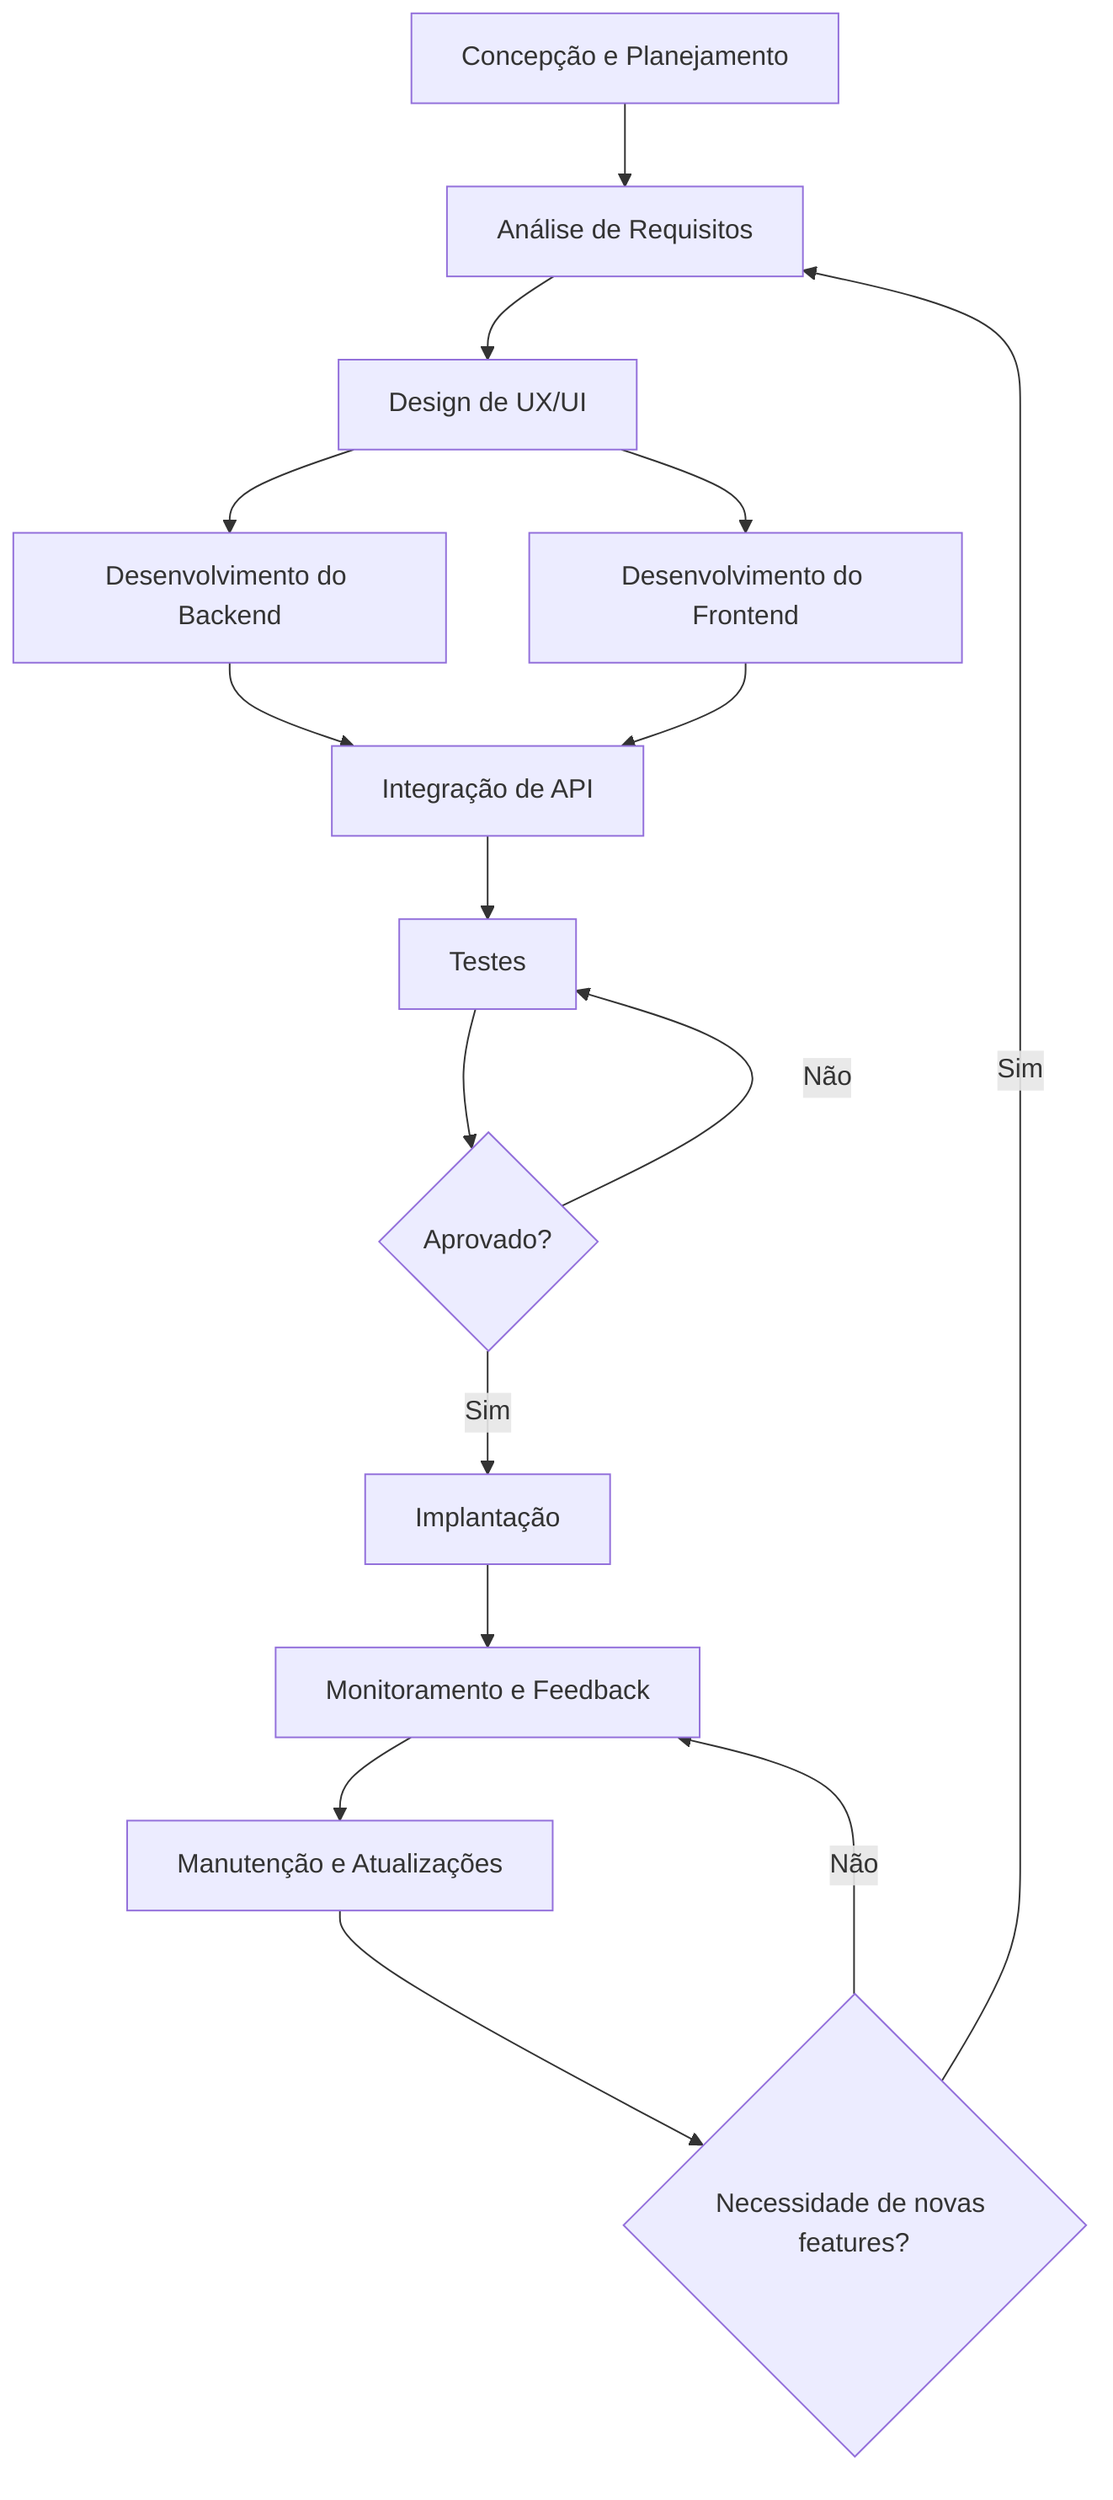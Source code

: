 graph TD
    A[Concepção e Planejamento] --> B[Análise de Requisitos]
    B --> C[Design de UX/UI]
    C --> D[Desenvolvimento do Backend]
    C --> E[Desenvolvimento do Frontend]
    D --> F[Integração de API]
    E --> F
    F --> G[Testes]
    G --> H{Aprovado?}
    H -->|Sim| I[Implantação]
    H -->|Não| G
    I --> J[Monitoramento e Feedback]
    J --> K[Manutenção e Atualizações]
    K --> L{Necessidade de novas features?}
    L -->|Sim| B
    L -->|Não| J